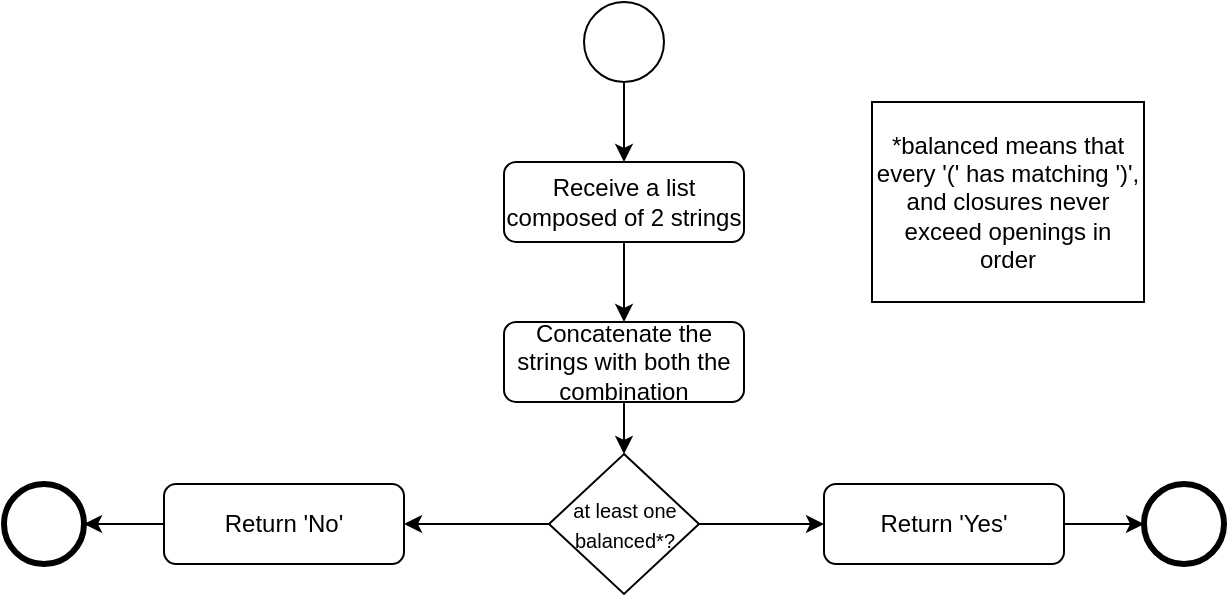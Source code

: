<mxfile version="25.0.1">
  <diagram name="Page-1" id="gcOh2L13ghurHqlArtQZ">
    <mxGraphModel dx="1813" dy="580" grid="1" gridSize="10" guides="1" tooltips="1" connect="1" arrows="1" fold="1" page="1" pageScale="1" pageWidth="827" pageHeight="1169" background="#ffffff" math="0" shadow="0">
      <root>
        <mxCell id="0" />
        <mxCell id="1" parent="0" />
        <mxCell id="uvgIFms-rv46Gu-G6dfy-30" style="edgeStyle=orthogonalEdgeStyle;rounded=0;orthogonalLoop=1;jettySize=auto;html=1;exitX=0.5;exitY=1;exitDx=0;exitDy=0;entryX=0.5;entryY=0;entryDx=0;entryDy=0;" edge="1" parent="1" source="VRNMHvbQ2h5_KSJw3uvR-1" target="uvgIFms-rv46Gu-G6dfy-111">
          <mxGeometry relative="1" as="geometry">
            <mxPoint x="380" y="150" as="targetPoint" />
          </mxGeometry>
        </mxCell>
        <mxCell id="VRNMHvbQ2h5_KSJw3uvR-1" value="" style="ellipse;whiteSpace=wrap;html=1;aspect=fixed;" parent="1" vertex="1">
          <mxGeometry x="280" y="120" width="40" height="40" as="geometry" />
        </mxCell>
        <mxCell id="uvgIFms-rv46Gu-G6dfy-117" style="edgeStyle=orthogonalEdgeStyle;rounded=0;orthogonalLoop=1;jettySize=auto;html=1;exitX=0.5;exitY=1;exitDx=0;exitDy=0;entryX=0.5;entryY=0;entryDx=0;entryDy=0;" edge="1" parent="1" source="uvgIFms-rv46Gu-G6dfy-111" target="uvgIFms-rv46Gu-G6dfy-116">
          <mxGeometry relative="1" as="geometry" />
        </mxCell>
        <mxCell id="uvgIFms-rv46Gu-G6dfy-111" value="Receive a list composed of 2 strings" style="rounded=1;whiteSpace=wrap;html=1;" vertex="1" parent="1">
          <mxGeometry x="240" y="200" width="120" height="40" as="geometry" />
        </mxCell>
        <mxCell id="uvgIFms-rv46Gu-G6dfy-122" style="edgeStyle=orthogonalEdgeStyle;rounded=0;orthogonalLoop=1;jettySize=auto;html=1;exitX=1;exitY=0.5;exitDx=0;exitDy=0;entryX=0;entryY=0.5;entryDx=0;entryDy=0;" edge="1" parent="1" source="uvgIFms-rv46Gu-G6dfy-112" target="uvgIFms-rv46Gu-G6dfy-113">
          <mxGeometry relative="1" as="geometry" />
        </mxCell>
        <mxCell id="uvgIFms-rv46Gu-G6dfy-112" value="Return &#39;Yes&#39;" style="rounded=1;whiteSpace=wrap;html=1;" vertex="1" parent="1">
          <mxGeometry x="400" y="361" width="120" height="40" as="geometry" />
        </mxCell>
        <mxCell id="uvgIFms-rv46Gu-G6dfy-113" value="" style="ellipse;whiteSpace=wrap;html=1;aspect=fixed;strokeWidth=3;" vertex="1" parent="1">
          <mxGeometry x="560" y="361" width="40" height="40" as="geometry" />
        </mxCell>
        <mxCell id="uvgIFms-rv46Gu-G6dfy-126" style="edgeStyle=orthogonalEdgeStyle;rounded=0;orthogonalLoop=1;jettySize=auto;html=1;exitX=0.5;exitY=1;exitDx=0;exitDy=0;entryX=0.5;entryY=0;entryDx=0;entryDy=0;" edge="1" parent="1" source="uvgIFms-rv46Gu-G6dfy-116" target="uvgIFms-rv46Gu-G6dfy-119">
          <mxGeometry relative="1" as="geometry" />
        </mxCell>
        <mxCell id="uvgIFms-rv46Gu-G6dfy-116" value="Concatenate the strings with both the combination" style="rounded=1;whiteSpace=wrap;html=1;" vertex="1" parent="1">
          <mxGeometry x="240" y="280" width="120" height="40" as="geometry" />
        </mxCell>
        <mxCell id="uvgIFms-rv46Gu-G6dfy-121" style="edgeStyle=orthogonalEdgeStyle;rounded=0;orthogonalLoop=1;jettySize=auto;html=1;exitX=1;exitY=0.5;exitDx=0;exitDy=0;entryX=0;entryY=0.5;entryDx=0;entryDy=0;" edge="1" parent="1" source="uvgIFms-rv46Gu-G6dfy-119" target="uvgIFms-rv46Gu-G6dfy-112">
          <mxGeometry relative="1" as="geometry" />
        </mxCell>
        <mxCell id="uvgIFms-rv46Gu-G6dfy-123" style="edgeStyle=orthogonalEdgeStyle;rounded=0;orthogonalLoop=1;jettySize=auto;html=1;exitX=0;exitY=0.5;exitDx=0;exitDy=0;entryX=1;entryY=0.5;entryDx=0;entryDy=0;" edge="1" parent="1" source="uvgIFms-rv46Gu-G6dfy-119" target="uvgIFms-rv46Gu-G6dfy-120">
          <mxGeometry relative="1" as="geometry" />
        </mxCell>
        <mxCell id="uvgIFms-rv46Gu-G6dfy-119" value="&lt;font style=&quot;font-size: 10px;&quot;&gt;at least&amp;nbsp;&lt;/font&gt;&lt;span style=&quot;font-size: 10px;&quot;&gt;one balanced*?&lt;/span&gt;" style="rhombus;whiteSpace=wrap;html=1;" vertex="1" parent="1">
          <mxGeometry x="262.5" y="346" width="75" height="70" as="geometry" />
        </mxCell>
        <mxCell id="uvgIFms-rv46Gu-G6dfy-125" style="edgeStyle=orthogonalEdgeStyle;rounded=0;orthogonalLoop=1;jettySize=auto;html=1;exitX=0;exitY=0.5;exitDx=0;exitDy=0;entryX=1;entryY=0.5;entryDx=0;entryDy=0;" edge="1" parent="1" source="uvgIFms-rv46Gu-G6dfy-120" target="uvgIFms-rv46Gu-G6dfy-124">
          <mxGeometry relative="1" as="geometry" />
        </mxCell>
        <mxCell id="uvgIFms-rv46Gu-G6dfy-120" value="Return &#39;No&#39;" style="rounded=1;whiteSpace=wrap;html=1;" vertex="1" parent="1">
          <mxGeometry x="70" y="361" width="120" height="40" as="geometry" />
        </mxCell>
        <mxCell id="uvgIFms-rv46Gu-G6dfy-124" value="" style="ellipse;whiteSpace=wrap;html=1;aspect=fixed;strokeWidth=3;" vertex="1" parent="1">
          <mxGeometry x="-10" y="361" width="40" height="40" as="geometry" />
        </mxCell>
        <mxCell id="uvgIFms-rv46Gu-G6dfy-127" value="*balanced means that every &#39;(&#39; has matching &#39;)&#39;, and closures never exceed openings in order" style="rounded=0;whiteSpace=wrap;html=1;" vertex="1" parent="1">
          <mxGeometry x="424" y="170" width="136" height="100" as="geometry" />
        </mxCell>
      </root>
    </mxGraphModel>
  </diagram>
</mxfile>